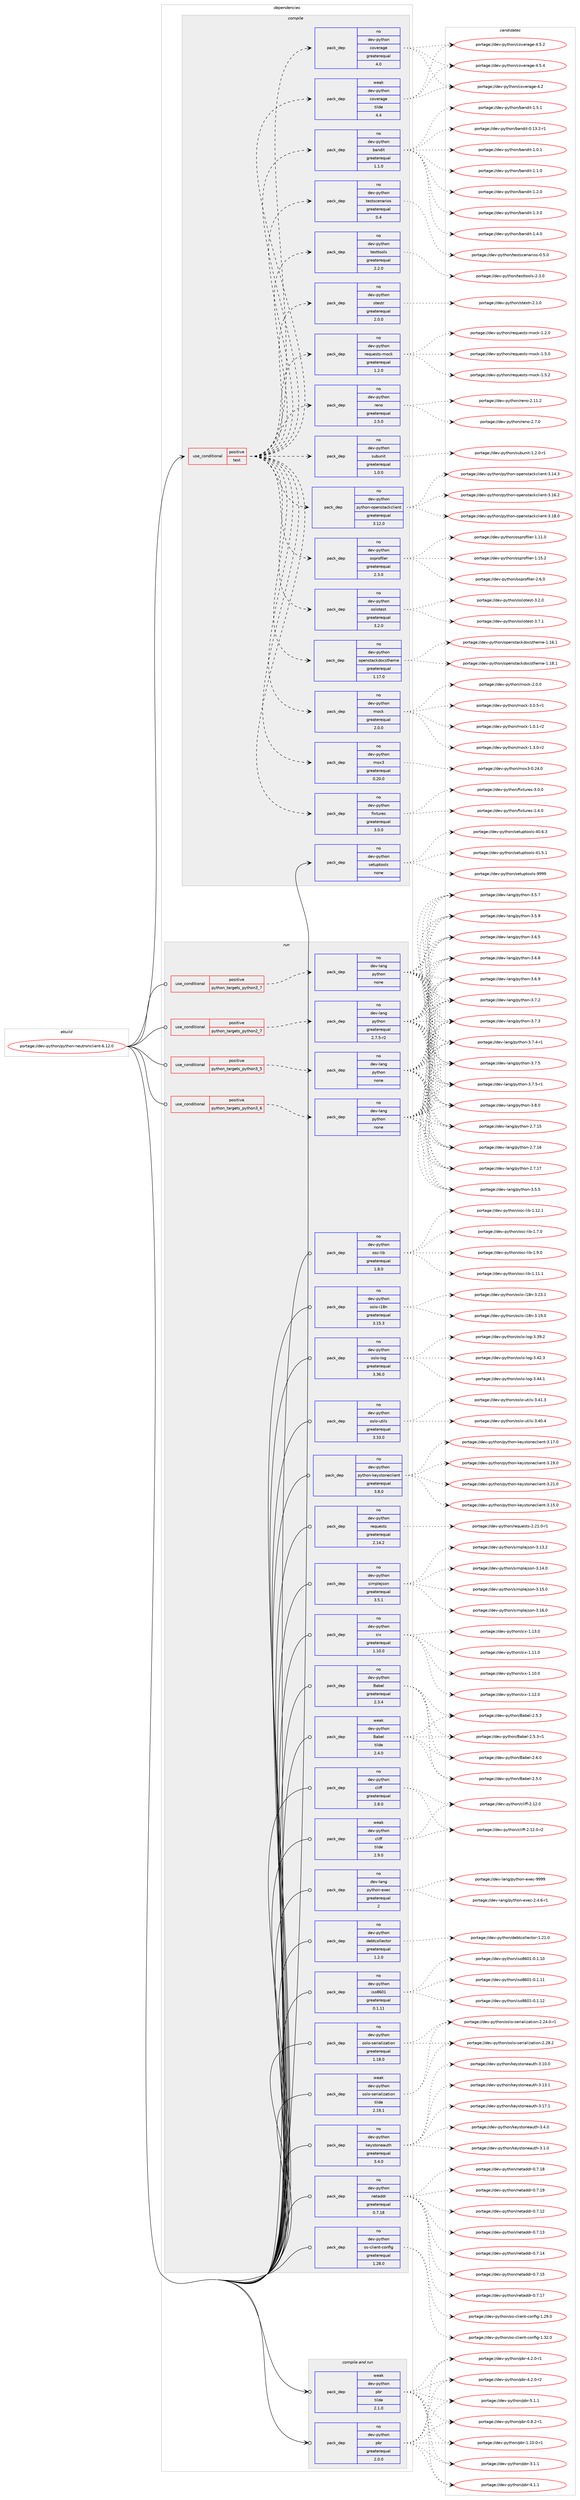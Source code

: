digraph prolog {

# *************
# Graph options
# *************

newrank=true;
concentrate=true;
compound=true;
graph [rankdir=LR,fontname=Helvetica,fontsize=10,ranksep=1.5];#, ranksep=2.5, nodesep=0.2];
edge  [arrowhead=vee];
node  [fontname=Helvetica,fontsize=10];

# **********
# The ebuild
# **********

subgraph cluster_leftcol {
color=gray;
rank=same;
label=<<i>ebuild</i>>;
id [label="portage://dev-python/python-neutronclient-6.12.0", color=red, width=4, href="../dev-python/python-neutronclient-6.12.0.svg"];
}

# ****************
# The dependencies
# ****************

subgraph cluster_midcol {
color=gray;
label=<<i>dependencies</i>>;
subgraph cluster_compile {
fillcolor="#eeeeee";
style=filled;
label=<<i>compile</i>>;
subgraph cond37107 {
dependency167329 [label=<<TABLE BORDER="0" CELLBORDER="1" CELLSPACING="0" CELLPADDING="4"><TR><TD ROWSPAN="3" CELLPADDING="10">use_conditional</TD></TR><TR><TD>positive</TD></TR><TR><TD>test</TD></TR></TABLE>>, shape=none, color=red];
subgraph pack126830 {
dependency167330 [label=<<TABLE BORDER="0" CELLBORDER="1" CELLSPACING="0" CELLPADDING="4" WIDTH="220"><TR><TD ROWSPAN="6" CELLPADDING="30">pack_dep</TD></TR><TR><TD WIDTH="110">no</TD></TR><TR><TD>dev-python</TD></TR><TR><TD>bandit</TD></TR><TR><TD>greaterequal</TD></TR><TR><TD>1.1.0</TD></TR></TABLE>>, shape=none, color=blue];
}
dependency167329:e -> dependency167330:w [weight=20,style="dashed",arrowhead="vee"];
subgraph pack126831 {
dependency167331 [label=<<TABLE BORDER="0" CELLBORDER="1" CELLSPACING="0" CELLPADDING="4" WIDTH="220"><TR><TD ROWSPAN="6" CELLPADDING="30">pack_dep</TD></TR><TR><TD WIDTH="110">no</TD></TR><TR><TD>dev-python</TD></TR><TR><TD>coverage</TD></TR><TR><TD>greaterequal</TD></TR><TR><TD>4.0</TD></TR></TABLE>>, shape=none, color=blue];
}
dependency167329:e -> dependency167331:w [weight=20,style="dashed",arrowhead="vee"];
subgraph pack126832 {
dependency167332 [label=<<TABLE BORDER="0" CELLBORDER="1" CELLSPACING="0" CELLPADDING="4" WIDTH="220"><TR><TD ROWSPAN="6" CELLPADDING="30">pack_dep</TD></TR><TR><TD WIDTH="110">weak</TD></TR><TR><TD>dev-python</TD></TR><TR><TD>coverage</TD></TR><TR><TD>tilde</TD></TR><TR><TD>4.4</TD></TR></TABLE>>, shape=none, color=blue];
}
dependency167329:e -> dependency167332:w [weight=20,style="dashed",arrowhead="vee"];
subgraph pack126833 {
dependency167333 [label=<<TABLE BORDER="0" CELLBORDER="1" CELLSPACING="0" CELLPADDING="4" WIDTH="220"><TR><TD ROWSPAN="6" CELLPADDING="30">pack_dep</TD></TR><TR><TD WIDTH="110">no</TD></TR><TR><TD>dev-python</TD></TR><TR><TD>fixtures</TD></TR><TR><TD>greaterequal</TD></TR><TR><TD>3.0.0</TD></TR></TABLE>>, shape=none, color=blue];
}
dependency167329:e -> dependency167333:w [weight=20,style="dashed",arrowhead="vee"];
subgraph pack126834 {
dependency167334 [label=<<TABLE BORDER="0" CELLBORDER="1" CELLSPACING="0" CELLPADDING="4" WIDTH="220"><TR><TD ROWSPAN="6" CELLPADDING="30">pack_dep</TD></TR><TR><TD WIDTH="110">no</TD></TR><TR><TD>dev-python</TD></TR><TR><TD>mox3</TD></TR><TR><TD>greaterequal</TD></TR><TR><TD>0.20.0</TD></TR></TABLE>>, shape=none, color=blue];
}
dependency167329:e -> dependency167334:w [weight=20,style="dashed",arrowhead="vee"];
subgraph pack126835 {
dependency167335 [label=<<TABLE BORDER="0" CELLBORDER="1" CELLSPACING="0" CELLPADDING="4" WIDTH="220"><TR><TD ROWSPAN="6" CELLPADDING="30">pack_dep</TD></TR><TR><TD WIDTH="110">no</TD></TR><TR><TD>dev-python</TD></TR><TR><TD>mock</TD></TR><TR><TD>greaterequal</TD></TR><TR><TD>2.0.0</TD></TR></TABLE>>, shape=none, color=blue];
}
dependency167329:e -> dependency167335:w [weight=20,style="dashed",arrowhead="vee"];
subgraph pack126836 {
dependency167336 [label=<<TABLE BORDER="0" CELLBORDER="1" CELLSPACING="0" CELLPADDING="4" WIDTH="220"><TR><TD ROWSPAN="6" CELLPADDING="30">pack_dep</TD></TR><TR><TD WIDTH="110">no</TD></TR><TR><TD>dev-python</TD></TR><TR><TD>openstackdocstheme</TD></TR><TR><TD>greaterequal</TD></TR><TR><TD>1.17.0</TD></TR></TABLE>>, shape=none, color=blue];
}
dependency167329:e -> dependency167336:w [weight=20,style="dashed",arrowhead="vee"];
subgraph pack126837 {
dependency167337 [label=<<TABLE BORDER="0" CELLBORDER="1" CELLSPACING="0" CELLPADDING="4" WIDTH="220"><TR><TD ROWSPAN="6" CELLPADDING="30">pack_dep</TD></TR><TR><TD WIDTH="110">no</TD></TR><TR><TD>dev-python</TD></TR><TR><TD>oslotest</TD></TR><TR><TD>greaterequal</TD></TR><TR><TD>3.2.0</TD></TR></TABLE>>, shape=none, color=blue];
}
dependency167329:e -> dependency167337:w [weight=20,style="dashed",arrowhead="vee"];
subgraph pack126838 {
dependency167338 [label=<<TABLE BORDER="0" CELLBORDER="1" CELLSPACING="0" CELLPADDING="4" WIDTH="220"><TR><TD ROWSPAN="6" CELLPADDING="30">pack_dep</TD></TR><TR><TD WIDTH="110">no</TD></TR><TR><TD>dev-python</TD></TR><TR><TD>osprofiler</TD></TR><TR><TD>greaterequal</TD></TR><TR><TD>2.3.0</TD></TR></TABLE>>, shape=none, color=blue];
}
dependency167329:e -> dependency167338:w [weight=20,style="dashed",arrowhead="vee"];
subgraph pack126839 {
dependency167339 [label=<<TABLE BORDER="0" CELLBORDER="1" CELLSPACING="0" CELLPADDING="4" WIDTH="220"><TR><TD ROWSPAN="6" CELLPADDING="30">pack_dep</TD></TR><TR><TD WIDTH="110">no</TD></TR><TR><TD>dev-python</TD></TR><TR><TD>python-openstackclient</TD></TR><TR><TD>greaterequal</TD></TR><TR><TD>3.12.0</TD></TR></TABLE>>, shape=none, color=blue];
}
dependency167329:e -> dependency167339:w [weight=20,style="dashed",arrowhead="vee"];
subgraph pack126840 {
dependency167340 [label=<<TABLE BORDER="0" CELLBORDER="1" CELLSPACING="0" CELLPADDING="4" WIDTH="220"><TR><TD ROWSPAN="6" CELLPADDING="30">pack_dep</TD></TR><TR><TD WIDTH="110">no</TD></TR><TR><TD>dev-python</TD></TR><TR><TD>subunit</TD></TR><TR><TD>greaterequal</TD></TR><TR><TD>1.0.0</TD></TR></TABLE>>, shape=none, color=blue];
}
dependency167329:e -> dependency167340:w [weight=20,style="dashed",arrowhead="vee"];
subgraph pack126841 {
dependency167341 [label=<<TABLE BORDER="0" CELLBORDER="1" CELLSPACING="0" CELLPADDING="4" WIDTH="220"><TR><TD ROWSPAN="6" CELLPADDING="30">pack_dep</TD></TR><TR><TD WIDTH="110">no</TD></TR><TR><TD>dev-python</TD></TR><TR><TD>reno</TD></TR><TR><TD>greaterequal</TD></TR><TR><TD>2.5.0</TD></TR></TABLE>>, shape=none, color=blue];
}
dependency167329:e -> dependency167341:w [weight=20,style="dashed",arrowhead="vee"];
subgraph pack126842 {
dependency167342 [label=<<TABLE BORDER="0" CELLBORDER="1" CELLSPACING="0" CELLPADDING="4" WIDTH="220"><TR><TD ROWSPAN="6" CELLPADDING="30">pack_dep</TD></TR><TR><TD WIDTH="110">no</TD></TR><TR><TD>dev-python</TD></TR><TR><TD>requests-mock</TD></TR><TR><TD>greaterequal</TD></TR><TR><TD>1.2.0</TD></TR></TABLE>>, shape=none, color=blue];
}
dependency167329:e -> dependency167342:w [weight=20,style="dashed",arrowhead="vee"];
subgraph pack126843 {
dependency167343 [label=<<TABLE BORDER="0" CELLBORDER="1" CELLSPACING="0" CELLPADDING="4" WIDTH="220"><TR><TD ROWSPAN="6" CELLPADDING="30">pack_dep</TD></TR><TR><TD WIDTH="110">no</TD></TR><TR><TD>dev-python</TD></TR><TR><TD>stestr</TD></TR><TR><TD>greaterequal</TD></TR><TR><TD>2.0.0</TD></TR></TABLE>>, shape=none, color=blue];
}
dependency167329:e -> dependency167343:w [weight=20,style="dashed",arrowhead="vee"];
subgraph pack126844 {
dependency167344 [label=<<TABLE BORDER="0" CELLBORDER="1" CELLSPACING="0" CELLPADDING="4" WIDTH="220"><TR><TD ROWSPAN="6" CELLPADDING="30">pack_dep</TD></TR><TR><TD WIDTH="110">no</TD></TR><TR><TD>dev-python</TD></TR><TR><TD>testtools</TD></TR><TR><TD>greaterequal</TD></TR><TR><TD>2.2.0</TD></TR></TABLE>>, shape=none, color=blue];
}
dependency167329:e -> dependency167344:w [weight=20,style="dashed",arrowhead="vee"];
subgraph pack126845 {
dependency167345 [label=<<TABLE BORDER="0" CELLBORDER="1" CELLSPACING="0" CELLPADDING="4" WIDTH="220"><TR><TD ROWSPAN="6" CELLPADDING="30">pack_dep</TD></TR><TR><TD WIDTH="110">no</TD></TR><TR><TD>dev-python</TD></TR><TR><TD>testscenarios</TD></TR><TR><TD>greaterequal</TD></TR><TR><TD>0.4</TD></TR></TABLE>>, shape=none, color=blue];
}
dependency167329:e -> dependency167345:w [weight=20,style="dashed",arrowhead="vee"];
}
id:e -> dependency167329:w [weight=20,style="solid",arrowhead="vee"];
subgraph pack126846 {
dependency167346 [label=<<TABLE BORDER="0" CELLBORDER="1" CELLSPACING="0" CELLPADDING="4" WIDTH="220"><TR><TD ROWSPAN="6" CELLPADDING="30">pack_dep</TD></TR><TR><TD WIDTH="110">no</TD></TR><TR><TD>dev-python</TD></TR><TR><TD>setuptools</TD></TR><TR><TD>none</TD></TR><TR><TD></TD></TR></TABLE>>, shape=none, color=blue];
}
id:e -> dependency167346:w [weight=20,style="solid",arrowhead="vee"];
}
subgraph cluster_compileandrun {
fillcolor="#eeeeee";
style=filled;
label=<<i>compile and run</i>>;
subgraph pack126847 {
dependency167347 [label=<<TABLE BORDER="0" CELLBORDER="1" CELLSPACING="0" CELLPADDING="4" WIDTH="220"><TR><TD ROWSPAN="6" CELLPADDING="30">pack_dep</TD></TR><TR><TD WIDTH="110">no</TD></TR><TR><TD>dev-python</TD></TR><TR><TD>pbr</TD></TR><TR><TD>greaterequal</TD></TR><TR><TD>2.0.0</TD></TR></TABLE>>, shape=none, color=blue];
}
id:e -> dependency167347:w [weight=20,style="solid",arrowhead="odotvee"];
subgraph pack126848 {
dependency167348 [label=<<TABLE BORDER="0" CELLBORDER="1" CELLSPACING="0" CELLPADDING="4" WIDTH="220"><TR><TD ROWSPAN="6" CELLPADDING="30">pack_dep</TD></TR><TR><TD WIDTH="110">weak</TD></TR><TR><TD>dev-python</TD></TR><TR><TD>pbr</TD></TR><TR><TD>tilde</TD></TR><TR><TD>2.1.0</TD></TR></TABLE>>, shape=none, color=blue];
}
id:e -> dependency167348:w [weight=20,style="solid",arrowhead="odotvee"];
}
subgraph cluster_run {
fillcolor="#eeeeee";
style=filled;
label=<<i>run</i>>;
subgraph cond37108 {
dependency167349 [label=<<TABLE BORDER="0" CELLBORDER="1" CELLSPACING="0" CELLPADDING="4"><TR><TD ROWSPAN="3" CELLPADDING="10">use_conditional</TD></TR><TR><TD>positive</TD></TR><TR><TD>python_targets_python2_7</TD></TR></TABLE>>, shape=none, color=red];
subgraph pack126849 {
dependency167350 [label=<<TABLE BORDER="0" CELLBORDER="1" CELLSPACING="0" CELLPADDING="4" WIDTH="220"><TR><TD ROWSPAN="6" CELLPADDING="30">pack_dep</TD></TR><TR><TD WIDTH="110">no</TD></TR><TR><TD>dev-lang</TD></TR><TR><TD>python</TD></TR><TR><TD>greaterequal</TD></TR><TR><TD>2.7.5-r2</TD></TR></TABLE>>, shape=none, color=blue];
}
dependency167349:e -> dependency167350:w [weight=20,style="dashed",arrowhead="vee"];
}
id:e -> dependency167349:w [weight=20,style="solid",arrowhead="odot"];
subgraph cond37109 {
dependency167351 [label=<<TABLE BORDER="0" CELLBORDER="1" CELLSPACING="0" CELLPADDING="4"><TR><TD ROWSPAN="3" CELLPADDING="10">use_conditional</TD></TR><TR><TD>positive</TD></TR><TR><TD>python_targets_python3_5</TD></TR></TABLE>>, shape=none, color=red];
subgraph pack126850 {
dependency167352 [label=<<TABLE BORDER="0" CELLBORDER="1" CELLSPACING="0" CELLPADDING="4" WIDTH="220"><TR><TD ROWSPAN="6" CELLPADDING="30">pack_dep</TD></TR><TR><TD WIDTH="110">no</TD></TR><TR><TD>dev-lang</TD></TR><TR><TD>python</TD></TR><TR><TD>none</TD></TR><TR><TD></TD></TR></TABLE>>, shape=none, color=blue];
}
dependency167351:e -> dependency167352:w [weight=20,style="dashed",arrowhead="vee"];
}
id:e -> dependency167351:w [weight=20,style="solid",arrowhead="odot"];
subgraph cond37110 {
dependency167353 [label=<<TABLE BORDER="0" CELLBORDER="1" CELLSPACING="0" CELLPADDING="4"><TR><TD ROWSPAN="3" CELLPADDING="10">use_conditional</TD></TR><TR><TD>positive</TD></TR><TR><TD>python_targets_python3_6</TD></TR></TABLE>>, shape=none, color=red];
subgraph pack126851 {
dependency167354 [label=<<TABLE BORDER="0" CELLBORDER="1" CELLSPACING="0" CELLPADDING="4" WIDTH="220"><TR><TD ROWSPAN="6" CELLPADDING="30">pack_dep</TD></TR><TR><TD WIDTH="110">no</TD></TR><TR><TD>dev-lang</TD></TR><TR><TD>python</TD></TR><TR><TD>none</TD></TR><TR><TD></TD></TR></TABLE>>, shape=none, color=blue];
}
dependency167353:e -> dependency167354:w [weight=20,style="dashed",arrowhead="vee"];
}
id:e -> dependency167353:w [weight=20,style="solid",arrowhead="odot"];
subgraph cond37111 {
dependency167355 [label=<<TABLE BORDER="0" CELLBORDER="1" CELLSPACING="0" CELLPADDING="4"><TR><TD ROWSPAN="3" CELLPADDING="10">use_conditional</TD></TR><TR><TD>positive</TD></TR><TR><TD>python_targets_python3_7</TD></TR></TABLE>>, shape=none, color=red];
subgraph pack126852 {
dependency167356 [label=<<TABLE BORDER="0" CELLBORDER="1" CELLSPACING="0" CELLPADDING="4" WIDTH="220"><TR><TD ROWSPAN="6" CELLPADDING="30">pack_dep</TD></TR><TR><TD WIDTH="110">no</TD></TR><TR><TD>dev-lang</TD></TR><TR><TD>python</TD></TR><TR><TD>none</TD></TR><TR><TD></TD></TR></TABLE>>, shape=none, color=blue];
}
dependency167355:e -> dependency167356:w [weight=20,style="dashed",arrowhead="vee"];
}
id:e -> dependency167355:w [weight=20,style="solid",arrowhead="odot"];
subgraph pack126853 {
dependency167357 [label=<<TABLE BORDER="0" CELLBORDER="1" CELLSPACING="0" CELLPADDING="4" WIDTH="220"><TR><TD ROWSPAN="6" CELLPADDING="30">pack_dep</TD></TR><TR><TD WIDTH="110">no</TD></TR><TR><TD>dev-lang</TD></TR><TR><TD>python-exec</TD></TR><TR><TD>greaterequal</TD></TR><TR><TD>2</TD></TR></TABLE>>, shape=none, color=blue];
}
id:e -> dependency167357:w [weight=20,style="solid",arrowhead="odot"];
subgraph pack126854 {
dependency167358 [label=<<TABLE BORDER="0" CELLBORDER="1" CELLSPACING="0" CELLPADDING="4" WIDTH="220"><TR><TD ROWSPAN="6" CELLPADDING="30">pack_dep</TD></TR><TR><TD WIDTH="110">no</TD></TR><TR><TD>dev-python</TD></TR><TR><TD>Babel</TD></TR><TR><TD>greaterequal</TD></TR><TR><TD>2.3.4</TD></TR></TABLE>>, shape=none, color=blue];
}
id:e -> dependency167358:w [weight=20,style="solid",arrowhead="odot"];
subgraph pack126855 {
dependency167359 [label=<<TABLE BORDER="0" CELLBORDER="1" CELLSPACING="0" CELLPADDING="4" WIDTH="220"><TR><TD ROWSPAN="6" CELLPADDING="30">pack_dep</TD></TR><TR><TD WIDTH="110">no</TD></TR><TR><TD>dev-python</TD></TR><TR><TD>cliff</TD></TR><TR><TD>greaterequal</TD></TR><TR><TD>2.8.0</TD></TR></TABLE>>, shape=none, color=blue];
}
id:e -> dependency167359:w [weight=20,style="solid",arrowhead="odot"];
subgraph pack126856 {
dependency167360 [label=<<TABLE BORDER="0" CELLBORDER="1" CELLSPACING="0" CELLPADDING="4" WIDTH="220"><TR><TD ROWSPAN="6" CELLPADDING="30">pack_dep</TD></TR><TR><TD WIDTH="110">no</TD></TR><TR><TD>dev-python</TD></TR><TR><TD>debtcollector</TD></TR><TR><TD>greaterequal</TD></TR><TR><TD>1.2.0</TD></TR></TABLE>>, shape=none, color=blue];
}
id:e -> dependency167360:w [weight=20,style="solid",arrowhead="odot"];
subgraph pack126857 {
dependency167361 [label=<<TABLE BORDER="0" CELLBORDER="1" CELLSPACING="0" CELLPADDING="4" WIDTH="220"><TR><TD ROWSPAN="6" CELLPADDING="30">pack_dep</TD></TR><TR><TD WIDTH="110">no</TD></TR><TR><TD>dev-python</TD></TR><TR><TD>iso8601</TD></TR><TR><TD>greaterequal</TD></TR><TR><TD>0.1.11</TD></TR></TABLE>>, shape=none, color=blue];
}
id:e -> dependency167361:w [weight=20,style="solid",arrowhead="odot"];
subgraph pack126858 {
dependency167362 [label=<<TABLE BORDER="0" CELLBORDER="1" CELLSPACING="0" CELLPADDING="4" WIDTH="220"><TR><TD ROWSPAN="6" CELLPADDING="30">pack_dep</TD></TR><TR><TD WIDTH="110">no</TD></TR><TR><TD>dev-python</TD></TR><TR><TD>keystoneauth</TD></TR><TR><TD>greaterequal</TD></TR><TR><TD>3.4.0</TD></TR></TABLE>>, shape=none, color=blue];
}
id:e -> dependency167362:w [weight=20,style="solid",arrowhead="odot"];
subgraph pack126859 {
dependency167363 [label=<<TABLE BORDER="0" CELLBORDER="1" CELLSPACING="0" CELLPADDING="4" WIDTH="220"><TR><TD ROWSPAN="6" CELLPADDING="30">pack_dep</TD></TR><TR><TD WIDTH="110">no</TD></TR><TR><TD>dev-python</TD></TR><TR><TD>netaddr</TD></TR><TR><TD>greaterequal</TD></TR><TR><TD>0.7.18</TD></TR></TABLE>>, shape=none, color=blue];
}
id:e -> dependency167363:w [weight=20,style="solid",arrowhead="odot"];
subgraph pack126860 {
dependency167364 [label=<<TABLE BORDER="0" CELLBORDER="1" CELLSPACING="0" CELLPADDING="4" WIDTH="220"><TR><TD ROWSPAN="6" CELLPADDING="30">pack_dep</TD></TR><TR><TD WIDTH="110">no</TD></TR><TR><TD>dev-python</TD></TR><TR><TD>os-client-config</TD></TR><TR><TD>greaterequal</TD></TR><TR><TD>1.28.0</TD></TR></TABLE>>, shape=none, color=blue];
}
id:e -> dependency167364:w [weight=20,style="solid",arrowhead="odot"];
subgraph pack126861 {
dependency167365 [label=<<TABLE BORDER="0" CELLBORDER="1" CELLSPACING="0" CELLPADDING="4" WIDTH="220"><TR><TD ROWSPAN="6" CELLPADDING="30">pack_dep</TD></TR><TR><TD WIDTH="110">no</TD></TR><TR><TD>dev-python</TD></TR><TR><TD>osc-lib</TD></TR><TR><TD>greaterequal</TD></TR><TR><TD>1.8.0</TD></TR></TABLE>>, shape=none, color=blue];
}
id:e -> dependency167365:w [weight=20,style="solid",arrowhead="odot"];
subgraph pack126862 {
dependency167366 [label=<<TABLE BORDER="0" CELLBORDER="1" CELLSPACING="0" CELLPADDING="4" WIDTH="220"><TR><TD ROWSPAN="6" CELLPADDING="30">pack_dep</TD></TR><TR><TD WIDTH="110">no</TD></TR><TR><TD>dev-python</TD></TR><TR><TD>oslo-i18n</TD></TR><TR><TD>greaterequal</TD></TR><TR><TD>3.15.3</TD></TR></TABLE>>, shape=none, color=blue];
}
id:e -> dependency167366:w [weight=20,style="solid",arrowhead="odot"];
subgraph pack126863 {
dependency167367 [label=<<TABLE BORDER="0" CELLBORDER="1" CELLSPACING="0" CELLPADDING="4" WIDTH="220"><TR><TD ROWSPAN="6" CELLPADDING="30">pack_dep</TD></TR><TR><TD WIDTH="110">no</TD></TR><TR><TD>dev-python</TD></TR><TR><TD>oslo-log</TD></TR><TR><TD>greaterequal</TD></TR><TR><TD>3.36.0</TD></TR></TABLE>>, shape=none, color=blue];
}
id:e -> dependency167367:w [weight=20,style="solid",arrowhead="odot"];
subgraph pack126864 {
dependency167368 [label=<<TABLE BORDER="0" CELLBORDER="1" CELLSPACING="0" CELLPADDING="4" WIDTH="220"><TR><TD ROWSPAN="6" CELLPADDING="30">pack_dep</TD></TR><TR><TD WIDTH="110">no</TD></TR><TR><TD>dev-python</TD></TR><TR><TD>oslo-serialization</TD></TR><TR><TD>greaterequal</TD></TR><TR><TD>1.18.0</TD></TR></TABLE>>, shape=none, color=blue];
}
id:e -> dependency167368:w [weight=20,style="solid",arrowhead="odot"];
subgraph pack126865 {
dependency167369 [label=<<TABLE BORDER="0" CELLBORDER="1" CELLSPACING="0" CELLPADDING="4" WIDTH="220"><TR><TD ROWSPAN="6" CELLPADDING="30">pack_dep</TD></TR><TR><TD WIDTH="110">no</TD></TR><TR><TD>dev-python</TD></TR><TR><TD>oslo-utils</TD></TR><TR><TD>greaterequal</TD></TR><TR><TD>3.33.0</TD></TR></TABLE>>, shape=none, color=blue];
}
id:e -> dependency167369:w [weight=20,style="solid",arrowhead="odot"];
subgraph pack126866 {
dependency167370 [label=<<TABLE BORDER="0" CELLBORDER="1" CELLSPACING="0" CELLPADDING="4" WIDTH="220"><TR><TD ROWSPAN="6" CELLPADDING="30">pack_dep</TD></TR><TR><TD WIDTH="110">no</TD></TR><TR><TD>dev-python</TD></TR><TR><TD>python-keystoneclient</TD></TR><TR><TD>greaterequal</TD></TR><TR><TD>3.8.0</TD></TR></TABLE>>, shape=none, color=blue];
}
id:e -> dependency167370:w [weight=20,style="solid",arrowhead="odot"];
subgraph pack126867 {
dependency167371 [label=<<TABLE BORDER="0" CELLBORDER="1" CELLSPACING="0" CELLPADDING="4" WIDTH="220"><TR><TD ROWSPAN="6" CELLPADDING="30">pack_dep</TD></TR><TR><TD WIDTH="110">no</TD></TR><TR><TD>dev-python</TD></TR><TR><TD>requests</TD></TR><TR><TD>greaterequal</TD></TR><TR><TD>2.14.2</TD></TR></TABLE>>, shape=none, color=blue];
}
id:e -> dependency167371:w [weight=20,style="solid",arrowhead="odot"];
subgraph pack126868 {
dependency167372 [label=<<TABLE BORDER="0" CELLBORDER="1" CELLSPACING="0" CELLPADDING="4" WIDTH="220"><TR><TD ROWSPAN="6" CELLPADDING="30">pack_dep</TD></TR><TR><TD WIDTH="110">no</TD></TR><TR><TD>dev-python</TD></TR><TR><TD>simplejson</TD></TR><TR><TD>greaterequal</TD></TR><TR><TD>3.5.1</TD></TR></TABLE>>, shape=none, color=blue];
}
id:e -> dependency167372:w [weight=20,style="solid",arrowhead="odot"];
subgraph pack126869 {
dependency167373 [label=<<TABLE BORDER="0" CELLBORDER="1" CELLSPACING="0" CELLPADDING="4" WIDTH="220"><TR><TD ROWSPAN="6" CELLPADDING="30">pack_dep</TD></TR><TR><TD WIDTH="110">no</TD></TR><TR><TD>dev-python</TD></TR><TR><TD>six</TD></TR><TR><TD>greaterequal</TD></TR><TR><TD>1.10.0</TD></TR></TABLE>>, shape=none, color=blue];
}
id:e -> dependency167373:w [weight=20,style="solid",arrowhead="odot"];
subgraph pack126870 {
dependency167374 [label=<<TABLE BORDER="0" CELLBORDER="1" CELLSPACING="0" CELLPADDING="4" WIDTH="220"><TR><TD ROWSPAN="6" CELLPADDING="30">pack_dep</TD></TR><TR><TD WIDTH="110">weak</TD></TR><TR><TD>dev-python</TD></TR><TR><TD>Babel</TD></TR><TR><TD>tilde</TD></TR><TR><TD>2.4.0</TD></TR></TABLE>>, shape=none, color=blue];
}
id:e -> dependency167374:w [weight=20,style="solid",arrowhead="odot"];
subgraph pack126871 {
dependency167375 [label=<<TABLE BORDER="0" CELLBORDER="1" CELLSPACING="0" CELLPADDING="4" WIDTH="220"><TR><TD ROWSPAN="6" CELLPADDING="30">pack_dep</TD></TR><TR><TD WIDTH="110">weak</TD></TR><TR><TD>dev-python</TD></TR><TR><TD>cliff</TD></TR><TR><TD>tilde</TD></TR><TR><TD>2.9.0</TD></TR></TABLE>>, shape=none, color=blue];
}
id:e -> dependency167375:w [weight=20,style="solid",arrowhead="odot"];
subgraph pack126872 {
dependency167376 [label=<<TABLE BORDER="0" CELLBORDER="1" CELLSPACING="0" CELLPADDING="4" WIDTH="220"><TR><TD ROWSPAN="6" CELLPADDING="30">pack_dep</TD></TR><TR><TD WIDTH="110">weak</TD></TR><TR><TD>dev-python</TD></TR><TR><TD>oslo-serialization</TD></TR><TR><TD>tilde</TD></TR><TR><TD>2.19.1</TD></TR></TABLE>>, shape=none, color=blue];
}
id:e -> dependency167376:w [weight=20,style="solid",arrowhead="odot"];
}
}

# **************
# The candidates
# **************

subgraph cluster_choices {
rank=same;
color=gray;
label=<<i>candidates</i>>;

subgraph choice126830 {
color=black;
nodesep=1;
choiceportage10010111845112121116104111110479897110100105116454846495146504511449 [label="portage://dev-python/bandit-0.13.2-r1", color=red, width=4,href="../dev-python/bandit-0.13.2-r1.svg"];
choiceportage10010111845112121116104111110479897110100105116454946484649 [label="portage://dev-python/bandit-1.0.1", color=red, width=4,href="../dev-python/bandit-1.0.1.svg"];
choiceportage10010111845112121116104111110479897110100105116454946494648 [label="portage://dev-python/bandit-1.1.0", color=red, width=4,href="../dev-python/bandit-1.1.0.svg"];
choiceportage10010111845112121116104111110479897110100105116454946504648 [label="portage://dev-python/bandit-1.2.0", color=red, width=4,href="../dev-python/bandit-1.2.0.svg"];
choiceportage10010111845112121116104111110479897110100105116454946514648 [label="portage://dev-python/bandit-1.3.0", color=red, width=4,href="../dev-python/bandit-1.3.0.svg"];
choiceportage10010111845112121116104111110479897110100105116454946524648 [label="portage://dev-python/bandit-1.4.0", color=red, width=4,href="../dev-python/bandit-1.4.0.svg"];
choiceportage10010111845112121116104111110479897110100105116454946534649 [label="portage://dev-python/bandit-1.5.1", color=red, width=4,href="../dev-python/bandit-1.5.1.svg"];
dependency167330:e -> choiceportage10010111845112121116104111110479897110100105116454846495146504511449:w [style=dotted,weight="100"];
dependency167330:e -> choiceportage10010111845112121116104111110479897110100105116454946484649:w [style=dotted,weight="100"];
dependency167330:e -> choiceportage10010111845112121116104111110479897110100105116454946494648:w [style=dotted,weight="100"];
dependency167330:e -> choiceportage10010111845112121116104111110479897110100105116454946504648:w [style=dotted,weight="100"];
dependency167330:e -> choiceportage10010111845112121116104111110479897110100105116454946514648:w [style=dotted,weight="100"];
dependency167330:e -> choiceportage10010111845112121116104111110479897110100105116454946524648:w [style=dotted,weight="100"];
dependency167330:e -> choiceportage10010111845112121116104111110479897110100105116454946534649:w [style=dotted,weight="100"];
}
subgraph choice126831 {
color=black;
nodesep=1;
choiceportage1001011184511212111610411111047991111181011149710310145524650 [label="portage://dev-python/coverage-4.2", color=red, width=4,href="../dev-python/coverage-4.2.svg"];
choiceportage10010111845112121116104111110479911111810111497103101455246534650 [label="portage://dev-python/coverage-4.5.2", color=red, width=4,href="../dev-python/coverage-4.5.2.svg"];
choiceportage10010111845112121116104111110479911111810111497103101455246534652 [label="portage://dev-python/coverage-4.5.4", color=red, width=4,href="../dev-python/coverage-4.5.4.svg"];
dependency167331:e -> choiceportage1001011184511212111610411111047991111181011149710310145524650:w [style=dotted,weight="100"];
dependency167331:e -> choiceportage10010111845112121116104111110479911111810111497103101455246534650:w [style=dotted,weight="100"];
dependency167331:e -> choiceportage10010111845112121116104111110479911111810111497103101455246534652:w [style=dotted,weight="100"];
}
subgraph choice126832 {
color=black;
nodesep=1;
choiceportage1001011184511212111610411111047991111181011149710310145524650 [label="portage://dev-python/coverage-4.2", color=red, width=4,href="../dev-python/coverage-4.2.svg"];
choiceportage10010111845112121116104111110479911111810111497103101455246534650 [label="portage://dev-python/coverage-4.5.2", color=red, width=4,href="../dev-python/coverage-4.5.2.svg"];
choiceportage10010111845112121116104111110479911111810111497103101455246534652 [label="portage://dev-python/coverage-4.5.4", color=red, width=4,href="../dev-python/coverage-4.5.4.svg"];
dependency167332:e -> choiceportage1001011184511212111610411111047991111181011149710310145524650:w [style=dotted,weight="100"];
dependency167332:e -> choiceportage10010111845112121116104111110479911111810111497103101455246534650:w [style=dotted,weight="100"];
dependency167332:e -> choiceportage10010111845112121116104111110479911111810111497103101455246534652:w [style=dotted,weight="100"];
}
subgraph choice126833 {
color=black;
nodesep=1;
choiceportage1001011184511212111610411111047102105120116117114101115454946524648 [label="portage://dev-python/fixtures-1.4.0", color=red, width=4,href="../dev-python/fixtures-1.4.0.svg"];
choiceportage1001011184511212111610411111047102105120116117114101115455146484648 [label="portage://dev-python/fixtures-3.0.0", color=red, width=4,href="../dev-python/fixtures-3.0.0.svg"];
dependency167333:e -> choiceportage1001011184511212111610411111047102105120116117114101115454946524648:w [style=dotted,weight="100"];
dependency167333:e -> choiceportage1001011184511212111610411111047102105120116117114101115455146484648:w [style=dotted,weight="100"];
}
subgraph choice126834 {
color=black;
nodesep=1;
choiceportage10010111845112121116104111110471091111205145484650524648 [label="portage://dev-python/mox3-0.24.0", color=red, width=4,href="../dev-python/mox3-0.24.0.svg"];
dependency167334:e -> choiceportage10010111845112121116104111110471091111205145484650524648:w [style=dotted,weight="100"];
}
subgraph choice126835 {
color=black;
nodesep=1;
choiceportage1001011184511212111610411111047109111991074549464846494511450 [label="portage://dev-python/mock-1.0.1-r2", color=red, width=4,href="../dev-python/mock-1.0.1-r2.svg"];
choiceportage1001011184511212111610411111047109111991074549465146484511450 [label="portage://dev-python/mock-1.3.0-r2", color=red, width=4,href="../dev-python/mock-1.3.0-r2.svg"];
choiceportage100101118451121211161041111104710911199107455046484648 [label="portage://dev-python/mock-2.0.0", color=red, width=4,href="../dev-python/mock-2.0.0.svg"];
choiceportage1001011184511212111610411111047109111991074551464846534511449 [label="portage://dev-python/mock-3.0.5-r1", color=red, width=4,href="../dev-python/mock-3.0.5-r1.svg"];
dependency167335:e -> choiceportage1001011184511212111610411111047109111991074549464846494511450:w [style=dotted,weight="100"];
dependency167335:e -> choiceportage1001011184511212111610411111047109111991074549465146484511450:w [style=dotted,weight="100"];
dependency167335:e -> choiceportage100101118451121211161041111104710911199107455046484648:w [style=dotted,weight="100"];
dependency167335:e -> choiceportage1001011184511212111610411111047109111991074551464846534511449:w [style=dotted,weight="100"];
}
subgraph choice126836 {
color=black;
nodesep=1;
choiceportage100101118451121211161041111104711111210111011511697991071001119911511610410110910145494649544649 [label="portage://dev-python/openstackdocstheme-1.16.1", color=red, width=4,href="../dev-python/openstackdocstheme-1.16.1.svg"];
choiceportage100101118451121211161041111104711111210111011511697991071001119911511610410110910145494649564649 [label="portage://dev-python/openstackdocstheme-1.18.1", color=red, width=4,href="../dev-python/openstackdocstheme-1.18.1.svg"];
dependency167336:e -> choiceportage100101118451121211161041111104711111210111011511697991071001119911511610410110910145494649544649:w [style=dotted,weight="100"];
dependency167336:e -> choiceportage100101118451121211161041111104711111210111011511697991071001119911511610410110910145494649564649:w [style=dotted,weight="100"];
}
subgraph choice126837 {
color=black;
nodesep=1;
choiceportage1001011184511212111610411111047111115108111116101115116455146504648 [label="portage://dev-python/oslotest-3.2.0", color=red, width=4,href="../dev-python/oslotest-3.2.0.svg"];
choiceportage1001011184511212111610411111047111115108111116101115116455146554649 [label="portage://dev-python/oslotest-3.7.1", color=red, width=4,href="../dev-python/oslotest-3.7.1.svg"];
dependency167337:e -> choiceportage1001011184511212111610411111047111115108111116101115116455146504648:w [style=dotted,weight="100"];
dependency167337:e -> choiceportage1001011184511212111610411111047111115108111116101115116455146554649:w [style=dotted,weight="100"];
}
subgraph choice126838 {
color=black;
nodesep=1;
choiceportage100101118451121211161041111104711111511211411110210510810111445494649494648 [label="portage://dev-python/osprofiler-1.11.0", color=red, width=4,href="../dev-python/osprofiler-1.11.0.svg"];
choiceportage100101118451121211161041111104711111511211411110210510810111445494649534650 [label="portage://dev-python/osprofiler-1.15.2", color=red, width=4,href="../dev-python/osprofiler-1.15.2.svg"];
choiceportage1001011184511212111610411111047111115112114111102105108101114455046544648 [label="portage://dev-python/osprofiler-2.6.0", color=red, width=4,href="../dev-python/osprofiler-2.6.0.svg"];
dependency167338:e -> choiceportage100101118451121211161041111104711111511211411110210510810111445494649494648:w [style=dotted,weight="100"];
dependency167338:e -> choiceportage100101118451121211161041111104711111511211411110210510810111445494649534650:w [style=dotted,weight="100"];
dependency167338:e -> choiceportage1001011184511212111610411111047111115112114111102105108101114455046544648:w [style=dotted,weight="100"];
}
subgraph choice126839 {
color=black;
nodesep=1;
choiceportage10010111845112121116104111110471121211161041111104511111210111011511697991079910810510111011645514649524651 [label="portage://dev-python/python-openstackclient-3.14.3", color=red, width=4,href="../dev-python/python-openstackclient-3.14.3.svg"];
choiceportage10010111845112121116104111110471121211161041111104511111210111011511697991079910810510111011645514649544650 [label="portage://dev-python/python-openstackclient-3.16.2", color=red, width=4,href="../dev-python/python-openstackclient-3.16.2.svg"];
choiceportage10010111845112121116104111110471121211161041111104511111210111011511697991079910810510111011645514649564648 [label="portage://dev-python/python-openstackclient-3.18.0", color=red, width=4,href="../dev-python/python-openstackclient-3.18.0.svg"];
dependency167339:e -> choiceportage10010111845112121116104111110471121211161041111104511111210111011511697991079910810510111011645514649524651:w [style=dotted,weight="100"];
dependency167339:e -> choiceportage10010111845112121116104111110471121211161041111104511111210111011511697991079910810510111011645514649544650:w [style=dotted,weight="100"];
dependency167339:e -> choiceportage10010111845112121116104111110471121211161041111104511111210111011511697991079910810510111011645514649564648:w [style=dotted,weight="100"];
}
subgraph choice126840 {
color=black;
nodesep=1;
choiceportage1001011184511212111610411111047115117981171101051164549465046484511449 [label="portage://dev-python/subunit-1.2.0-r1", color=red, width=4,href="../dev-python/subunit-1.2.0-r1.svg"];
dependency167340:e -> choiceportage1001011184511212111610411111047115117981171101051164549465046484511449:w [style=dotted,weight="100"];
}
subgraph choice126841 {
color=black;
nodesep=1;
choiceportage100101118451121211161041111104711410111011145504649494650 [label="portage://dev-python/reno-2.11.2", color=red, width=4,href="../dev-python/reno-2.11.2.svg"];
choiceportage1001011184511212111610411111047114101110111455046554648 [label="portage://dev-python/reno-2.7.0", color=red, width=4,href="../dev-python/reno-2.7.0.svg"];
dependency167341:e -> choiceportage100101118451121211161041111104711410111011145504649494650:w [style=dotted,weight="100"];
dependency167341:e -> choiceportage1001011184511212111610411111047114101110111455046554648:w [style=dotted,weight="100"];
}
subgraph choice126842 {
color=black;
nodesep=1;
choiceportage10010111845112121116104111110471141011131171011151161154510911199107454946504648 [label="portage://dev-python/requests-mock-1.2.0", color=red, width=4,href="../dev-python/requests-mock-1.2.0.svg"];
choiceportage10010111845112121116104111110471141011131171011151161154510911199107454946534648 [label="portage://dev-python/requests-mock-1.5.0", color=red, width=4,href="../dev-python/requests-mock-1.5.0.svg"];
choiceportage10010111845112121116104111110471141011131171011151161154510911199107454946534650 [label="portage://dev-python/requests-mock-1.5.2", color=red, width=4,href="../dev-python/requests-mock-1.5.2.svg"];
dependency167342:e -> choiceportage10010111845112121116104111110471141011131171011151161154510911199107454946504648:w [style=dotted,weight="100"];
dependency167342:e -> choiceportage10010111845112121116104111110471141011131171011151161154510911199107454946534648:w [style=dotted,weight="100"];
dependency167342:e -> choiceportage10010111845112121116104111110471141011131171011151161154510911199107454946534650:w [style=dotted,weight="100"];
}
subgraph choice126843 {
color=black;
nodesep=1;
choiceportage1001011184511212111610411111047115116101115116114455046494648 [label="portage://dev-python/stestr-2.1.0", color=red, width=4,href="../dev-python/stestr-2.1.0.svg"];
dependency167343:e -> choiceportage1001011184511212111610411111047115116101115116114455046494648:w [style=dotted,weight="100"];
}
subgraph choice126844 {
color=black;
nodesep=1;
choiceportage1001011184511212111610411111047116101115116116111111108115455046514648 [label="portage://dev-python/testtools-2.3.0", color=red, width=4,href="../dev-python/testtools-2.3.0.svg"];
dependency167344:e -> choiceportage1001011184511212111610411111047116101115116116111111108115455046514648:w [style=dotted,weight="100"];
}
subgraph choice126845 {
color=black;
nodesep=1;
choiceportage10010111845112121116104111110471161011151161159910111097114105111115454846534648 [label="portage://dev-python/testscenarios-0.5.0", color=red, width=4,href="../dev-python/testscenarios-0.5.0.svg"];
dependency167345:e -> choiceportage10010111845112121116104111110471161011151161159910111097114105111115454846534648:w [style=dotted,weight="100"];
}
subgraph choice126846 {
color=black;
nodesep=1;
choiceportage100101118451121211161041111104711510111611711211611111110811545524846544651 [label="portage://dev-python/setuptools-40.6.3", color=red, width=4,href="../dev-python/setuptools-40.6.3.svg"];
choiceportage100101118451121211161041111104711510111611711211611111110811545524946534649 [label="portage://dev-python/setuptools-41.5.1", color=red, width=4,href="../dev-python/setuptools-41.5.1.svg"];
choiceportage10010111845112121116104111110471151011161171121161111111081154557575757 [label="portage://dev-python/setuptools-9999", color=red, width=4,href="../dev-python/setuptools-9999.svg"];
dependency167346:e -> choiceportage100101118451121211161041111104711510111611711211611111110811545524846544651:w [style=dotted,weight="100"];
dependency167346:e -> choiceportage100101118451121211161041111104711510111611711211611111110811545524946534649:w [style=dotted,weight="100"];
dependency167346:e -> choiceportage10010111845112121116104111110471151011161171121161111111081154557575757:w [style=dotted,weight="100"];
}
subgraph choice126847 {
color=black;
nodesep=1;
choiceportage1001011184511212111610411111047112981144548465646504511449 [label="portage://dev-python/pbr-0.8.2-r1", color=red, width=4,href="../dev-python/pbr-0.8.2-r1.svg"];
choiceportage100101118451121211161041111104711298114454946494846484511449 [label="portage://dev-python/pbr-1.10.0-r1", color=red, width=4,href="../dev-python/pbr-1.10.0-r1.svg"];
choiceportage100101118451121211161041111104711298114455146494649 [label="portage://dev-python/pbr-3.1.1", color=red, width=4,href="../dev-python/pbr-3.1.1.svg"];
choiceportage100101118451121211161041111104711298114455246494649 [label="portage://dev-python/pbr-4.1.1", color=red, width=4,href="../dev-python/pbr-4.1.1.svg"];
choiceportage1001011184511212111610411111047112981144552465046484511449 [label="portage://dev-python/pbr-4.2.0-r1", color=red, width=4,href="../dev-python/pbr-4.2.0-r1.svg"];
choiceportage1001011184511212111610411111047112981144552465046484511450 [label="portage://dev-python/pbr-4.2.0-r2", color=red, width=4,href="../dev-python/pbr-4.2.0-r2.svg"];
choiceportage100101118451121211161041111104711298114455346494649 [label="portage://dev-python/pbr-5.1.1", color=red, width=4,href="../dev-python/pbr-5.1.1.svg"];
dependency167347:e -> choiceportage1001011184511212111610411111047112981144548465646504511449:w [style=dotted,weight="100"];
dependency167347:e -> choiceportage100101118451121211161041111104711298114454946494846484511449:w [style=dotted,weight="100"];
dependency167347:e -> choiceportage100101118451121211161041111104711298114455146494649:w [style=dotted,weight="100"];
dependency167347:e -> choiceportage100101118451121211161041111104711298114455246494649:w [style=dotted,weight="100"];
dependency167347:e -> choiceportage1001011184511212111610411111047112981144552465046484511449:w [style=dotted,weight="100"];
dependency167347:e -> choiceportage1001011184511212111610411111047112981144552465046484511450:w [style=dotted,weight="100"];
dependency167347:e -> choiceportage100101118451121211161041111104711298114455346494649:w [style=dotted,weight="100"];
}
subgraph choice126848 {
color=black;
nodesep=1;
choiceportage1001011184511212111610411111047112981144548465646504511449 [label="portage://dev-python/pbr-0.8.2-r1", color=red, width=4,href="../dev-python/pbr-0.8.2-r1.svg"];
choiceportage100101118451121211161041111104711298114454946494846484511449 [label="portage://dev-python/pbr-1.10.0-r1", color=red, width=4,href="../dev-python/pbr-1.10.0-r1.svg"];
choiceportage100101118451121211161041111104711298114455146494649 [label="portage://dev-python/pbr-3.1.1", color=red, width=4,href="../dev-python/pbr-3.1.1.svg"];
choiceportage100101118451121211161041111104711298114455246494649 [label="portage://dev-python/pbr-4.1.1", color=red, width=4,href="../dev-python/pbr-4.1.1.svg"];
choiceportage1001011184511212111610411111047112981144552465046484511449 [label="portage://dev-python/pbr-4.2.0-r1", color=red, width=4,href="../dev-python/pbr-4.2.0-r1.svg"];
choiceportage1001011184511212111610411111047112981144552465046484511450 [label="portage://dev-python/pbr-4.2.0-r2", color=red, width=4,href="../dev-python/pbr-4.2.0-r2.svg"];
choiceportage100101118451121211161041111104711298114455346494649 [label="portage://dev-python/pbr-5.1.1", color=red, width=4,href="../dev-python/pbr-5.1.1.svg"];
dependency167348:e -> choiceportage1001011184511212111610411111047112981144548465646504511449:w [style=dotted,weight="100"];
dependency167348:e -> choiceportage100101118451121211161041111104711298114454946494846484511449:w [style=dotted,weight="100"];
dependency167348:e -> choiceportage100101118451121211161041111104711298114455146494649:w [style=dotted,weight="100"];
dependency167348:e -> choiceportage100101118451121211161041111104711298114455246494649:w [style=dotted,weight="100"];
dependency167348:e -> choiceportage1001011184511212111610411111047112981144552465046484511449:w [style=dotted,weight="100"];
dependency167348:e -> choiceportage1001011184511212111610411111047112981144552465046484511450:w [style=dotted,weight="100"];
dependency167348:e -> choiceportage100101118451121211161041111104711298114455346494649:w [style=dotted,weight="100"];
}
subgraph choice126849 {
color=black;
nodesep=1;
choiceportage10010111845108971101034711212111610411111045504655464953 [label="portage://dev-lang/python-2.7.15", color=red, width=4,href="../dev-lang/python-2.7.15.svg"];
choiceportage10010111845108971101034711212111610411111045504655464954 [label="portage://dev-lang/python-2.7.16", color=red, width=4,href="../dev-lang/python-2.7.16.svg"];
choiceportage10010111845108971101034711212111610411111045504655464955 [label="portage://dev-lang/python-2.7.17", color=red, width=4,href="../dev-lang/python-2.7.17.svg"];
choiceportage100101118451089711010347112121116104111110455146534653 [label="portage://dev-lang/python-3.5.5", color=red, width=4,href="../dev-lang/python-3.5.5.svg"];
choiceportage100101118451089711010347112121116104111110455146534655 [label="portage://dev-lang/python-3.5.7", color=red, width=4,href="../dev-lang/python-3.5.7.svg"];
choiceportage100101118451089711010347112121116104111110455146534657 [label="portage://dev-lang/python-3.5.9", color=red, width=4,href="../dev-lang/python-3.5.9.svg"];
choiceportage100101118451089711010347112121116104111110455146544653 [label="portage://dev-lang/python-3.6.5", color=red, width=4,href="../dev-lang/python-3.6.5.svg"];
choiceportage100101118451089711010347112121116104111110455146544656 [label="portage://dev-lang/python-3.6.8", color=red, width=4,href="../dev-lang/python-3.6.8.svg"];
choiceportage100101118451089711010347112121116104111110455146544657 [label="portage://dev-lang/python-3.6.9", color=red, width=4,href="../dev-lang/python-3.6.9.svg"];
choiceportage100101118451089711010347112121116104111110455146554650 [label="portage://dev-lang/python-3.7.2", color=red, width=4,href="../dev-lang/python-3.7.2.svg"];
choiceportage100101118451089711010347112121116104111110455146554651 [label="portage://dev-lang/python-3.7.3", color=red, width=4,href="../dev-lang/python-3.7.3.svg"];
choiceportage1001011184510897110103471121211161041111104551465546524511449 [label="portage://dev-lang/python-3.7.4-r1", color=red, width=4,href="../dev-lang/python-3.7.4-r1.svg"];
choiceportage100101118451089711010347112121116104111110455146554653 [label="portage://dev-lang/python-3.7.5", color=red, width=4,href="../dev-lang/python-3.7.5.svg"];
choiceportage1001011184510897110103471121211161041111104551465546534511449 [label="portage://dev-lang/python-3.7.5-r1", color=red, width=4,href="../dev-lang/python-3.7.5-r1.svg"];
choiceportage100101118451089711010347112121116104111110455146564648 [label="portage://dev-lang/python-3.8.0", color=red, width=4,href="../dev-lang/python-3.8.0.svg"];
dependency167350:e -> choiceportage10010111845108971101034711212111610411111045504655464953:w [style=dotted,weight="100"];
dependency167350:e -> choiceportage10010111845108971101034711212111610411111045504655464954:w [style=dotted,weight="100"];
dependency167350:e -> choiceportage10010111845108971101034711212111610411111045504655464955:w [style=dotted,weight="100"];
dependency167350:e -> choiceportage100101118451089711010347112121116104111110455146534653:w [style=dotted,weight="100"];
dependency167350:e -> choiceportage100101118451089711010347112121116104111110455146534655:w [style=dotted,weight="100"];
dependency167350:e -> choiceportage100101118451089711010347112121116104111110455146534657:w [style=dotted,weight="100"];
dependency167350:e -> choiceportage100101118451089711010347112121116104111110455146544653:w [style=dotted,weight="100"];
dependency167350:e -> choiceportage100101118451089711010347112121116104111110455146544656:w [style=dotted,weight="100"];
dependency167350:e -> choiceportage100101118451089711010347112121116104111110455146544657:w [style=dotted,weight="100"];
dependency167350:e -> choiceportage100101118451089711010347112121116104111110455146554650:w [style=dotted,weight="100"];
dependency167350:e -> choiceportage100101118451089711010347112121116104111110455146554651:w [style=dotted,weight="100"];
dependency167350:e -> choiceportage1001011184510897110103471121211161041111104551465546524511449:w [style=dotted,weight="100"];
dependency167350:e -> choiceportage100101118451089711010347112121116104111110455146554653:w [style=dotted,weight="100"];
dependency167350:e -> choiceportage1001011184510897110103471121211161041111104551465546534511449:w [style=dotted,weight="100"];
dependency167350:e -> choiceportage100101118451089711010347112121116104111110455146564648:w [style=dotted,weight="100"];
}
subgraph choice126850 {
color=black;
nodesep=1;
choiceportage10010111845108971101034711212111610411111045504655464953 [label="portage://dev-lang/python-2.7.15", color=red, width=4,href="../dev-lang/python-2.7.15.svg"];
choiceportage10010111845108971101034711212111610411111045504655464954 [label="portage://dev-lang/python-2.7.16", color=red, width=4,href="../dev-lang/python-2.7.16.svg"];
choiceportage10010111845108971101034711212111610411111045504655464955 [label="portage://dev-lang/python-2.7.17", color=red, width=4,href="../dev-lang/python-2.7.17.svg"];
choiceportage100101118451089711010347112121116104111110455146534653 [label="portage://dev-lang/python-3.5.5", color=red, width=4,href="../dev-lang/python-3.5.5.svg"];
choiceportage100101118451089711010347112121116104111110455146534655 [label="portage://dev-lang/python-3.5.7", color=red, width=4,href="../dev-lang/python-3.5.7.svg"];
choiceportage100101118451089711010347112121116104111110455146534657 [label="portage://dev-lang/python-3.5.9", color=red, width=4,href="../dev-lang/python-3.5.9.svg"];
choiceportage100101118451089711010347112121116104111110455146544653 [label="portage://dev-lang/python-3.6.5", color=red, width=4,href="../dev-lang/python-3.6.5.svg"];
choiceportage100101118451089711010347112121116104111110455146544656 [label="portage://dev-lang/python-3.6.8", color=red, width=4,href="../dev-lang/python-3.6.8.svg"];
choiceportage100101118451089711010347112121116104111110455146544657 [label="portage://dev-lang/python-3.6.9", color=red, width=4,href="../dev-lang/python-3.6.9.svg"];
choiceportage100101118451089711010347112121116104111110455146554650 [label="portage://dev-lang/python-3.7.2", color=red, width=4,href="../dev-lang/python-3.7.2.svg"];
choiceportage100101118451089711010347112121116104111110455146554651 [label="portage://dev-lang/python-3.7.3", color=red, width=4,href="../dev-lang/python-3.7.3.svg"];
choiceportage1001011184510897110103471121211161041111104551465546524511449 [label="portage://dev-lang/python-3.7.4-r1", color=red, width=4,href="../dev-lang/python-3.7.4-r1.svg"];
choiceportage100101118451089711010347112121116104111110455146554653 [label="portage://dev-lang/python-3.7.5", color=red, width=4,href="../dev-lang/python-3.7.5.svg"];
choiceportage1001011184510897110103471121211161041111104551465546534511449 [label="portage://dev-lang/python-3.7.5-r1", color=red, width=4,href="../dev-lang/python-3.7.5-r1.svg"];
choiceportage100101118451089711010347112121116104111110455146564648 [label="portage://dev-lang/python-3.8.0", color=red, width=4,href="../dev-lang/python-3.8.0.svg"];
dependency167352:e -> choiceportage10010111845108971101034711212111610411111045504655464953:w [style=dotted,weight="100"];
dependency167352:e -> choiceportage10010111845108971101034711212111610411111045504655464954:w [style=dotted,weight="100"];
dependency167352:e -> choiceportage10010111845108971101034711212111610411111045504655464955:w [style=dotted,weight="100"];
dependency167352:e -> choiceportage100101118451089711010347112121116104111110455146534653:w [style=dotted,weight="100"];
dependency167352:e -> choiceportage100101118451089711010347112121116104111110455146534655:w [style=dotted,weight="100"];
dependency167352:e -> choiceportage100101118451089711010347112121116104111110455146534657:w [style=dotted,weight="100"];
dependency167352:e -> choiceportage100101118451089711010347112121116104111110455146544653:w [style=dotted,weight="100"];
dependency167352:e -> choiceportage100101118451089711010347112121116104111110455146544656:w [style=dotted,weight="100"];
dependency167352:e -> choiceportage100101118451089711010347112121116104111110455146544657:w [style=dotted,weight="100"];
dependency167352:e -> choiceportage100101118451089711010347112121116104111110455146554650:w [style=dotted,weight="100"];
dependency167352:e -> choiceportage100101118451089711010347112121116104111110455146554651:w [style=dotted,weight="100"];
dependency167352:e -> choiceportage1001011184510897110103471121211161041111104551465546524511449:w [style=dotted,weight="100"];
dependency167352:e -> choiceportage100101118451089711010347112121116104111110455146554653:w [style=dotted,weight="100"];
dependency167352:e -> choiceportage1001011184510897110103471121211161041111104551465546534511449:w [style=dotted,weight="100"];
dependency167352:e -> choiceportage100101118451089711010347112121116104111110455146564648:w [style=dotted,weight="100"];
}
subgraph choice126851 {
color=black;
nodesep=1;
choiceportage10010111845108971101034711212111610411111045504655464953 [label="portage://dev-lang/python-2.7.15", color=red, width=4,href="../dev-lang/python-2.7.15.svg"];
choiceportage10010111845108971101034711212111610411111045504655464954 [label="portage://dev-lang/python-2.7.16", color=red, width=4,href="../dev-lang/python-2.7.16.svg"];
choiceportage10010111845108971101034711212111610411111045504655464955 [label="portage://dev-lang/python-2.7.17", color=red, width=4,href="../dev-lang/python-2.7.17.svg"];
choiceportage100101118451089711010347112121116104111110455146534653 [label="portage://dev-lang/python-3.5.5", color=red, width=4,href="../dev-lang/python-3.5.5.svg"];
choiceportage100101118451089711010347112121116104111110455146534655 [label="portage://dev-lang/python-3.5.7", color=red, width=4,href="../dev-lang/python-3.5.7.svg"];
choiceportage100101118451089711010347112121116104111110455146534657 [label="portage://dev-lang/python-3.5.9", color=red, width=4,href="../dev-lang/python-3.5.9.svg"];
choiceportage100101118451089711010347112121116104111110455146544653 [label="portage://dev-lang/python-3.6.5", color=red, width=4,href="../dev-lang/python-3.6.5.svg"];
choiceportage100101118451089711010347112121116104111110455146544656 [label="portage://dev-lang/python-3.6.8", color=red, width=4,href="../dev-lang/python-3.6.8.svg"];
choiceportage100101118451089711010347112121116104111110455146544657 [label="portage://dev-lang/python-3.6.9", color=red, width=4,href="../dev-lang/python-3.6.9.svg"];
choiceportage100101118451089711010347112121116104111110455146554650 [label="portage://dev-lang/python-3.7.2", color=red, width=4,href="../dev-lang/python-3.7.2.svg"];
choiceportage100101118451089711010347112121116104111110455146554651 [label="portage://dev-lang/python-3.7.3", color=red, width=4,href="../dev-lang/python-3.7.3.svg"];
choiceportage1001011184510897110103471121211161041111104551465546524511449 [label="portage://dev-lang/python-3.7.4-r1", color=red, width=4,href="../dev-lang/python-3.7.4-r1.svg"];
choiceportage100101118451089711010347112121116104111110455146554653 [label="portage://dev-lang/python-3.7.5", color=red, width=4,href="../dev-lang/python-3.7.5.svg"];
choiceportage1001011184510897110103471121211161041111104551465546534511449 [label="portage://dev-lang/python-3.7.5-r1", color=red, width=4,href="../dev-lang/python-3.7.5-r1.svg"];
choiceportage100101118451089711010347112121116104111110455146564648 [label="portage://dev-lang/python-3.8.0", color=red, width=4,href="../dev-lang/python-3.8.0.svg"];
dependency167354:e -> choiceportage10010111845108971101034711212111610411111045504655464953:w [style=dotted,weight="100"];
dependency167354:e -> choiceportage10010111845108971101034711212111610411111045504655464954:w [style=dotted,weight="100"];
dependency167354:e -> choiceportage10010111845108971101034711212111610411111045504655464955:w [style=dotted,weight="100"];
dependency167354:e -> choiceportage100101118451089711010347112121116104111110455146534653:w [style=dotted,weight="100"];
dependency167354:e -> choiceportage100101118451089711010347112121116104111110455146534655:w [style=dotted,weight="100"];
dependency167354:e -> choiceportage100101118451089711010347112121116104111110455146534657:w [style=dotted,weight="100"];
dependency167354:e -> choiceportage100101118451089711010347112121116104111110455146544653:w [style=dotted,weight="100"];
dependency167354:e -> choiceportage100101118451089711010347112121116104111110455146544656:w [style=dotted,weight="100"];
dependency167354:e -> choiceportage100101118451089711010347112121116104111110455146544657:w [style=dotted,weight="100"];
dependency167354:e -> choiceportage100101118451089711010347112121116104111110455146554650:w [style=dotted,weight="100"];
dependency167354:e -> choiceportage100101118451089711010347112121116104111110455146554651:w [style=dotted,weight="100"];
dependency167354:e -> choiceportage1001011184510897110103471121211161041111104551465546524511449:w [style=dotted,weight="100"];
dependency167354:e -> choiceportage100101118451089711010347112121116104111110455146554653:w [style=dotted,weight="100"];
dependency167354:e -> choiceportage1001011184510897110103471121211161041111104551465546534511449:w [style=dotted,weight="100"];
dependency167354:e -> choiceportage100101118451089711010347112121116104111110455146564648:w [style=dotted,weight="100"];
}
subgraph choice126852 {
color=black;
nodesep=1;
choiceportage10010111845108971101034711212111610411111045504655464953 [label="portage://dev-lang/python-2.7.15", color=red, width=4,href="../dev-lang/python-2.7.15.svg"];
choiceportage10010111845108971101034711212111610411111045504655464954 [label="portage://dev-lang/python-2.7.16", color=red, width=4,href="../dev-lang/python-2.7.16.svg"];
choiceportage10010111845108971101034711212111610411111045504655464955 [label="portage://dev-lang/python-2.7.17", color=red, width=4,href="../dev-lang/python-2.7.17.svg"];
choiceportage100101118451089711010347112121116104111110455146534653 [label="portage://dev-lang/python-3.5.5", color=red, width=4,href="../dev-lang/python-3.5.5.svg"];
choiceportage100101118451089711010347112121116104111110455146534655 [label="portage://dev-lang/python-3.5.7", color=red, width=4,href="../dev-lang/python-3.5.7.svg"];
choiceportage100101118451089711010347112121116104111110455146534657 [label="portage://dev-lang/python-3.5.9", color=red, width=4,href="../dev-lang/python-3.5.9.svg"];
choiceportage100101118451089711010347112121116104111110455146544653 [label="portage://dev-lang/python-3.6.5", color=red, width=4,href="../dev-lang/python-3.6.5.svg"];
choiceportage100101118451089711010347112121116104111110455146544656 [label="portage://dev-lang/python-3.6.8", color=red, width=4,href="../dev-lang/python-3.6.8.svg"];
choiceportage100101118451089711010347112121116104111110455146544657 [label="portage://dev-lang/python-3.6.9", color=red, width=4,href="../dev-lang/python-3.6.9.svg"];
choiceportage100101118451089711010347112121116104111110455146554650 [label="portage://dev-lang/python-3.7.2", color=red, width=4,href="../dev-lang/python-3.7.2.svg"];
choiceportage100101118451089711010347112121116104111110455146554651 [label="portage://dev-lang/python-3.7.3", color=red, width=4,href="../dev-lang/python-3.7.3.svg"];
choiceportage1001011184510897110103471121211161041111104551465546524511449 [label="portage://dev-lang/python-3.7.4-r1", color=red, width=4,href="../dev-lang/python-3.7.4-r1.svg"];
choiceportage100101118451089711010347112121116104111110455146554653 [label="portage://dev-lang/python-3.7.5", color=red, width=4,href="../dev-lang/python-3.7.5.svg"];
choiceportage1001011184510897110103471121211161041111104551465546534511449 [label="portage://dev-lang/python-3.7.5-r1", color=red, width=4,href="../dev-lang/python-3.7.5-r1.svg"];
choiceportage100101118451089711010347112121116104111110455146564648 [label="portage://dev-lang/python-3.8.0", color=red, width=4,href="../dev-lang/python-3.8.0.svg"];
dependency167356:e -> choiceportage10010111845108971101034711212111610411111045504655464953:w [style=dotted,weight="100"];
dependency167356:e -> choiceportage10010111845108971101034711212111610411111045504655464954:w [style=dotted,weight="100"];
dependency167356:e -> choiceportage10010111845108971101034711212111610411111045504655464955:w [style=dotted,weight="100"];
dependency167356:e -> choiceportage100101118451089711010347112121116104111110455146534653:w [style=dotted,weight="100"];
dependency167356:e -> choiceportage100101118451089711010347112121116104111110455146534655:w [style=dotted,weight="100"];
dependency167356:e -> choiceportage100101118451089711010347112121116104111110455146534657:w [style=dotted,weight="100"];
dependency167356:e -> choiceportage100101118451089711010347112121116104111110455146544653:w [style=dotted,weight="100"];
dependency167356:e -> choiceportage100101118451089711010347112121116104111110455146544656:w [style=dotted,weight="100"];
dependency167356:e -> choiceportage100101118451089711010347112121116104111110455146544657:w [style=dotted,weight="100"];
dependency167356:e -> choiceportage100101118451089711010347112121116104111110455146554650:w [style=dotted,weight="100"];
dependency167356:e -> choiceportage100101118451089711010347112121116104111110455146554651:w [style=dotted,weight="100"];
dependency167356:e -> choiceportage1001011184510897110103471121211161041111104551465546524511449:w [style=dotted,weight="100"];
dependency167356:e -> choiceportage100101118451089711010347112121116104111110455146554653:w [style=dotted,weight="100"];
dependency167356:e -> choiceportage1001011184510897110103471121211161041111104551465546534511449:w [style=dotted,weight="100"];
dependency167356:e -> choiceportage100101118451089711010347112121116104111110455146564648:w [style=dotted,weight="100"];
}
subgraph choice126853 {
color=black;
nodesep=1;
choiceportage10010111845108971101034711212111610411111045101120101994550465246544511449 [label="portage://dev-lang/python-exec-2.4.6-r1", color=red, width=4,href="../dev-lang/python-exec-2.4.6-r1.svg"];
choiceportage10010111845108971101034711212111610411111045101120101994557575757 [label="portage://dev-lang/python-exec-9999", color=red, width=4,href="../dev-lang/python-exec-9999.svg"];
dependency167357:e -> choiceportage10010111845108971101034711212111610411111045101120101994550465246544511449:w [style=dotted,weight="100"];
dependency167357:e -> choiceportage10010111845108971101034711212111610411111045101120101994557575757:w [style=dotted,weight="100"];
}
subgraph choice126854 {
color=black;
nodesep=1;
choiceportage1001011184511212111610411111047669798101108455046534648 [label="portage://dev-python/Babel-2.5.0", color=red, width=4,href="../dev-python/Babel-2.5.0.svg"];
choiceportage1001011184511212111610411111047669798101108455046534651 [label="portage://dev-python/Babel-2.5.3", color=red, width=4,href="../dev-python/Babel-2.5.3.svg"];
choiceportage10010111845112121116104111110476697981011084550465346514511449 [label="portage://dev-python/Babel-2.5.3-r1", color=red, width=4,href="../dev-python/Babel-2.5.3-r1.svg"];
choiceportage1001011184511212111610411111047669798101108455046544648 [label="portage://dev-python/Babel-2.6.0", color=red, width=4,href="../dev-python/Babel-2.6.0.svg"];
dependency167358:e -> choiceportage1001011184511212111610411111047669798101108455046534648:w [style=dotted,weight="100"];
dependency167358:e -> choiceportage1001011184511212111610411111047669798101108455046534651:w [style=dotted,weight="100"];
dependency167358:e -> choiceportage10010111845112121116104111110476697981011084550465346514511449:w [style=dotted,weight="100"];
dependency167358:e -> choiceportage1001011184511212111610411111047669798101108455046544648:w [style=dotted,weight="100"];
}
subgraph choice126855 {
color=black;
nodesep=1;
choiceportage10010111845112121116104111110479910810510210245504649504648 [label="portage://dev-python/cliff-2.12.0", color=red, width=4,href="../dev-python/cliff-2.12.0.svg"];
choiceportage100101118451121211161041111104799108105102102455046495046484511450 [label="portage://dev-python/cliff-2.12.0-r2", color=red, width=4,href="../dev-python/cliff-2.12.0-r2.svg"];
dependency167359:e -> choiceportage10010111845112121116104111110479910810510210245504649504648:w [style=dotted,weight="100"];
dependency167359:e -> choiceportage100101118451121211161041111104799108105102102455046495046484511450:w [style=dotted,weight="100"];
}
subgraph choice126856 {
color=black;
nodesep=1;
choiceportage100101118451121211161041111104710010198116991111081081019911611111445494650494648 [label="portage://dev-python/debtcollector-1.21.0", color=red, width=4,href="../dev-python/debtcollector-1.21.0.svg"];
dependency167360:e -> choiceportage100101118451121211161041111104710010198116991111081081019911611111445494650494648:w [style=dotted,weight="100"];
}
subgraph choice126857 {
color=black;
nodesep=1;
choiceportage10010111845112121116104111110471051151115654484945484649464948 [label="portage://dev-python/iso8601-0.1.10", color=red, width=4,href="../dev-python/iso8601-0.1.10.svg"];
choiceportage10010111845112121116104111110471051151115654484945484649464949 [label="portage://dev-python/iso8601-0.1.11", color=red, width=4,href="../dev-python/iso8601-0.1.11.svg"];
choiceportage10010111845112121116104111110471051151115654484945484649464950 [label="portage://dev-python/iso8601-0.1.12", color=red, width=4,href="../dev-python/iso8601-0.1.12.svg"];
dependency167361:e -> choiceportage10010111845112121116104111110471051151115654484945484649464948:w [style=dotted,weight="100"];
dependency167361:e -> choiceportage10010111845112121116104111110471051151115654484945484649464949:w [style=dotted,weight="100"];
dependency167361:e -> choiceportage10010111845112121116104111110471051151115654484945484649464950:w [style=dotted,weight="100"];
}
subgraph choice126858 {
color=black;
nodesep=1;
choiceportage100101118451121211161041111104710710112111511611111010197117116104455146494648 [label="portage://dev-python/keystoneauth-3.1.0", color=red, width=4,href="../dev-python/keystoneauth-3.1.0.svg"];
choiceportage10010111845112121116104111110471071011211151161111101019711711610445514649484648 [label="portage://dev-python/keystoneauth-3.10.0", color=red, width=4,href="../dev-python/keystoneauth-3.10.0.svg"];
choiceportage10010111845112121116104111110471071011211151161111101019711711610445514649514649 [label="portage://dev-python/keystoneauth-3.13.1", color=red, width=4,href="../dev-python/keystoneauth-3.13.1.svg"];
choiceportage10010111845112121116104111110471071011211151161111101019711711610445514649554649 [label="portage://dev-python/keystoneauth-3.17.1", color=red, width=4,href="../dev-python/keystoneauth-3.17.1.svg"];
choiceportage100101118451121211161041111104710710112111511611111010197117116104455146524648 [label="portage://dev-python/keystoneauth-3.4.0", color=red, width=4,href="../dev-python/keystoneauth-3.4.0.svg"];
dependency167362:e -> choiceportage100101118451121211161041111104710710112111511611111010197117116104455146494648:w [style=dotted,weight="100"];
dependency167362:e -> choiceportage10010111845112121116104111110471071011211151161111101019711711610445514649484648:w [style=dotted,weight="100"];
dependency167362:e -> choiceportage10010111845112121116104111110471071011211151161111101019711711610445514649514649:w [style=dotted,weight="100"];
dependency167362:e -> choiceportage10010111845112121116104111110471071011211151161111101019711711610445514649554649:w [style=dotted,weight="100"];
dependency167362:e -> choiceportage100101118451121211161041111104710710112111511611111010197117116104455146524648:w [style=dotted,weight="100"];
}
subgraph choice126859 {
color=black;
nodesep=1;
choiceportage10010111845112121116104111110471101011169710010011445484655464950 [label="portage://dev-python/netaddr-0.7.12", color=red, width=4,href="../dev-python/netaddr-0.7.12.svg"];
choiceportage10010111845112121116104111110471101011169710010011445484655464951 [label="portage://dev-python/netaddr-0.7.13", color=red, width=4,href="../dev-python/netaddr-0.7.13.svg"];
choiceportage10010111845112121116104111110471101011169710010011445484655464952 [label="portage://dev-python/netaddr-0.7.14", color=red, width=4,href="../dev-python/netaddr-0.7.14.svg"];
choiceportage10010111845112121116104111110471101011169710010011445484655464953 [label="portage://dev-python/netaddr-0.7.15", color=red, width=4,href="../dev-python/netaddr-0.7.15.svg"];
choiceportage10010111845112121116104111110471101011169710010011445484655464955 [label="portage://dev-python/netaddr-0.7.17", color=red, width=4,href="../dev-python/netaddr-0.7.17.svg"];
choiceportage10010111845112121116104111110471101011169710010011445484655464956 [label="portage://dev-python/netaddr-0.7.18", color=red, width=4,href="../dev-python/netaddr-0.7.18.svg"];
choiceportage10010111845112121116104111110471101011169710010011445484655464957 [label="portage://dev-python/netaddr-0.7.19", color=red, width=4,href="../dev-python/netaddr-0.7.19.svg"];
dependency167363:e -> choiceportage10010111845112121116104111110471101011169710010011445484655464950:w [style=dotted,weight="100"];
dependency167363:e -> choiceportage10010111845112121116104111110471101011169710010011445484655464951:w [style=dotted,weight="100"];
dependency167363:e -> choiceportage10010111845112121116104111110471101011169710010011445484655464952:w [style=dotted,weight="100"];
dependency167363:e -> choiceportage10010111845112121116104111110471101011169710010011445484655464953:w [style=dotted,weight="100"];
dependency167363:e -> choiceportage10010111845112121116104111110471101011169710010011445484655464955:w [style=dotted,weight="100"];
dependency167363:e -> choiceportage10010111845112121116104111110471101011169710010011445484655464956:w [style=dotted,weight="100"];
dependency167363:e -> choiceportage10010111845112121116104111110471101011169710010011445484655464957:w [style=dotted,weight="100"];
}
subgraph choice126860 {
color=black;
nodesep=1;
choiceportage10010111845112121116104111110471111154599108105101110116459911111010210510345494650574648 [label="portage://dev-python/os-client-config-1.29.0", color=red, width=4,href="../dev-python/os-client-config-1.29.0.svg"];
choiceportage10010111845112121116104111110471111154599108105101110116459911111010210510345494651504648 [label="portage://dev-python/os-client-config-1.32.0", color=red, width=4,href="../dev-python/os-client-config-1.32.0.svg"];
dependency167364:e -> choiceportage10010111845112121116104111110471111154599108105101110116459911111010210510345494650574648:w [style=dotted,weight="100"];
dependency167364:e -> choiceportage10010111845112121116104111110471111154599108105101110116459911111010210510345494651504648:w [style=dotted,weight="100"];
}
subgraph choice126861 {
color=black;
nodesep=1;
choiceportage100101118451121211161041111104711111599451081059845494649494649 [label="portage://dev-python/osc-lib-1.11.1", color=red, width=4,href="../dev-python/osc-lib-1.11.1.svg"];
choiceportage100101118451121211161041111104711111599451081059845494649504649 [label="portage://dev-python/osc-lib-1.12.1", color=red, width=4,href="../dev-python/osc-lib-1.12.1.svg"];
choiceportage1001011184511212111610411111047111115994510810598454946554648 [label="portage://dev-python/osc-lib-1.7.0", color=red, width=4,href="../dev-python/osc-lib-1.7.0.svg"];
choiceportage1001011184511212111610411111047111115994510810598454946574648 [label="portage://dev-python/osc-lib-1.9.0", color=red, width=4,href="../dev-python/osc-lib-1.9.0.svg"];
dependency167365:e -> choiceportage100101118451121211161041111104711111599451081059845494649494649:w [style=dotted,weight="100"];
dependency167365:e -> choiceportage100101118451121211161041111104711111599451081059845494649504649:w [style=dotted,weight="100"];
dependency167365:e -> choiceportage1001011184511212111610411111047111115994510810598454946554648:w [style=dotted,weight="100"];
dependency167365:e -> choiceportage1001011184511212111610411111047111115994510810598454946574648:w [style=dotted,weight="100"];
}
subgraph choice126862 {
color=black;
nodesep=1;
choiceportage100101118451121211161041111104711111510811145105495611045514649574648 [label="portage://dev-python/oslo-i18n-3.19.0", color=red, width=4,href="../dev-python/oslo-i18n-3.19.0.svg"];
choiceportage100101118451121211161041111104711111510811145105495611045514650514649 [label="portage://dev-python/oslo-i18n-3.23.1", color=red, width=4,href="../dev-python/oslo-i18n-3.23.1.svg"];
dependency167366:e -> choiceportage100101118451121211161041111104711111510811145105495611045514649574648:w [style=dotted,weight="100"];
dependency167366:e -> choiceportage100101118451121211161041111104711111510811145105495611045514650514649:w [style=dotted,weight="100"];
}
subgraph choice126863 {
color=black;
nodesep=1;
choiceportage10010111845112121116104111110471111151081114510811110345514651574650 [label="portage://dev-python/oslo-log-3.39.2", color=red, width=4,href="../dev-python/oslo-log-3.39.2.svg"];
choiceportage10010111845112121116104111110471111151081114510811110345514652504651 [label="portage://dev-python/oslo-log-3.42.3", color=red, width=4,href="../dev-python/oslo-log-3.42.3.svg"];
choiceportage10010111845112121116104111110471111151081114510811110345514652524649 [label="portage://dev-python/oslo-log-3.44.1", color=red, width=4,href="../dev-python/oslo-log-3.44.1.svg"];
dependency167367:e -> choiceportage10010111845112121116104111110471111151081114510811110345514651574650:w [style=dotted,weight="100"];
dependency167367:e -> choiceportage10010111845112121116104111110471111151081114510811110345514652504651:w [style=dotted,weight="100"];
dependency167367:e -> choiceportage10010111845112121116104111110471111151081114510811110345514652524649:w [style=dotted,weight="100"];
}
subgraph choice126864 {
color=black;
nodesep=1;
choiceportage1001011184511212111610411111047111115108111451151011141059710810512297116105111110455046505246484511449 [label="portage://dev-python/oslo-serialization-2.24.0-r1", color=red, width=4,href="../dev-python/oslo-serialization-2.24.0-r1.svg"];
choiceportage100101118451121211161041111104711111510811145115101114105971081051229711610511111045504650564650 [label="portage://dev-python/oslo-serialization-2.28.2", color=red, width=4,href="../dev-python/oslo-serialization-2.28.2.svg"];
dependency167368:e -> choiceportage1001011184511212111610411111047111115108111451151011141059710810512297116105111110455046505246484511449:w [style=dotted,weight="100"];
dependency167368:e -> choiceportage100101118451121211161041111104711111510811145115101114105971081051229711610511111045504650564650:w [style=dotted,weight="100"];
}
subgraph choice126865 {
color=black;
nodesep=1;
choiceportage10010111845112121116104111110471111151081114511711610510811545514652484652 [label="portage://dev-python/oslo-utils-3.40.4", color=red, width=4,href="../dev-python/oslo-utils-3.40.4.svg"];
choiceportage10010111845112121116104111110471111151081114511711610510811545514652494651 [label="portage://dev-python/oslo-utils-3.41.3", color=red, width=4,href="../dev-python/oslo-utils-3.41.3.svg"];
dependency167369:e -> choiceportage10010111845112121116104111110471111151081114511711610510811545514652484652:w [style=dotted,weight="100"];
dependency167369:e -> choiceportage10010111845112121116104111110471111151081114511711610510811545514652494651:w [style=dotted,weight="100"];
}
subgraph choice126866 {
color=black;
nodesep=1;
choiceportage1001011184511212111610411111047112121116104111110451071011211151161111101019910810510111011645514649534648 [label="portage://dev-python/python-keystoneclient-3.15.0", color=red, width=4,href="../dev-python/python-keystoneclient-3.15.0.svg"];
choiceportage1001011184511212111610411111047112121116104111110451071011211151161111101019910810510111011645514649554648 [label="portage://dev-python/python-keystoneclient-3.17.0", color=red, width=4,href="../dev-python/python-keystoneclient-3.17.0.svg"];
choiceportage1001011184511212111610411111047112121116104111110451071011211151161111101019910810510111011645514649574648 [label="portage://dev-python/python-keystoneclient-3.19.0", color=red, width=4,href="../dev-python/python-keystoneclient-3.19.0.svg"];
choiceportage1001011184511212111610411111047112121116104111110451071011211151161111101019910810510111011645514650494648 [label="portage://dev-python/python-keystoneclient-3.21.0", color=red, width=4,href="../dev-python/python-keystoneclient-3.21.0.svg"];
dependency167370:e -> choiceportage1001011184511212111610411111047112121116104111110451071011211151161111101019910810510111011645514649534648:w [style=dotted,weight="100"];
dependency167370:e -> choiceportage1001011184511212111610411111047112121116104111110451071011211151161111101019910810510111011645514649554648:w [style=dotted,weight="100"];
dependency167370:e -> choiceportage1001011184511212111610411111047112121116104111110451071011211151161111101019910810510111011645514649574648:w [style=dotted,weight="100"];
dependency167370:e -> choiceportage1001011184511212111610411111047112121116104111110451071011211151161111101019910810510111011645514650494648:w [style=dotted,weight="100"];
}
subgraph choice126867 {
color=black;
nodesep=1;
choiceportage1001011184511212111610411111047114101113117101115116115455046504946484511449 [label="portage://dev-python/requests-2.21.0-r1", color=red, width=4,href="../dev-python/requests-2.21.0-r1.svg"];
dependency167371:e -> choiceportage1001011184511212111610411111047114101113117101115116115455046504946484511449:w [style=dotted,weight="100"];
}
subgraph choice126868 {
color=black;
nodesep=1;
choiceportage100101118451121211161041111104711510510911210810110611511111045514649514650 [label="portage://dev-python/simplejson-3.13.2", color=red, width=4,href="../dev-python/simplejson-3.13.2.svg"];
choiceportage100101118451121211161041111104711510510911210810110611511111045514649524648 [label="portage://dev-python/simplejson-3.14.0", color=red, width=4,href="../dev-python/simplejson-3.14.0.svg"];
choiceportage100101118451121211161041111104711510510911210810110611511111045514649534648 [label="portage://dev-python/simplejson-3.15.0", color=red, width=4,href="../dev-python/simplejson-3.15.0.svg"];
choiceportage100101118451121211161041111104711510510911210810110611511111045514649544648 [label="portage://dev-python/simplejson-3.16.0", color=red, width=4,href="../dev-python/simplejson-3.16.0.svg"];
dependency167372:e -> choiceportage100101118451121211161041111104711510510911210810110611511111045514649514650:w [style=dotted,weight="100"];
dependency167372:e -> choiceportage100101118451121211161041111104711510510911210810110611511111045514649524648:w [style=dotted,weight="100"];
dependency167372:e -> choiceportage100101118451121211161041111104711510510911210810110611511111045514649534648:w [style=dotted,weight="100"];
dependency167372:e -> choiceportage100101118451121211161041111104711510510911210810110611511111045514649544648:w [style=dotted,weight="100"];
}
subgraph choice126869 {
color=black;
nodesep=1;
choiceportage100101118451121211161041111104711510512045494649484648 [label="portage://dev-python/six-1.10.0", color=red, width=4,href="../dev-python/six-1.10.0.svg"];
choiceportage100101118451121211161041111104711510512045494649494648 [label="portage://dev-python/six-1.11.0", color=red, width=4,href="../dev-python/six-1.11.0.svg"];
choiceportage100101118451121211161041111104711510512045494649504648 [label="portage://dev-python/six-1.12.0", color=red, width=4,href="../dev-python/six-1.12.0.svg"];
choiceportage100101118451121211161041111104711510512045494649514648 [label="portage://dev-python/six-1.13.0", color=red, width=4,href="../dev-python/six-1.13.0.svg"];
dependency167373:e -> choiceportage100101118451121211161041111104711510512045494649484648:w [style=dotted,weight="100"];
dependency167373:e -> choiceportage100101118451121211161041111104711510512045494649494648:w [style=dotted,weight="100"];
dependency167373:e -> choiceportage100101118451121211161041111104711510512045494649504648:w [style=dotted,weight="100"];
dependency167373:e -> choiceportage100101118451121211161041111104711510512045494649514648:w [style=dotted,weight="100"];
}
subgraph choice126870 {
color=black;
nodesep=1;
choiceportage1001011184511212111610411111047669798101108455046534648 [label="portage://dev-python/Babel-2.5.0", color=red, width=4,href="../dev-python/Babel-2.5.0.svg"];
choiceportage1001011184511212111610411111047669798101108455046534651 [label="portage://dev-python/Babel-2.5.3", color=red, width=4,href="../dev-python/Babel-2.5.3.svg"];
choiceportage10010111845112121116104111110476697981011084550465346514511449 [label="portage://dev-python/Babel-2.5.3-r1", color=red, width=4,href="../dev-python/Babel-2.5.3-r1.svg"];
choiceportage1001011184511212111610411111047669798101108455046544648 [label="portage://dev-python/Babel-2.6.0", color=red, width=4,href="../dev-python/Babel-2.6.0.svg"];
dependency167374:e -> choiceportage1001011184511212111610411111047669798101108455046534648:w [style=dotted,weight="100"];
dependency167374:e -> choiceportage1001011184511212111610411111047669798101108455046534651:w [style=dotted,weight="100"];
dependency167374:e -> choiceportage10010111845112121116104111110476697981011084550465346514511449:w [style=dotted,weight="100"];
dependency167374:e -> choiceportage1001011184511212111610411111047669798101108455046544648:w [style=dotted,weight="100"];
}
subgraph choice126871 {
color=black;
nodesep=1;
choiceportage10010111845112121116104111110479910810510210245504649504648 [label="portage://dev-python/cliff-2.12.0", color=red, width=4,href="../dev-python/cliff-2.12.0.svg"];
choiceportage100101118451121211161041111104799108105102102455046495046484511450 [label="portage://dev-python/cliff-2.12.0-r2", color=red, width=4,href="../dev-python/cliff-2.12.0-r2.svg"];
dependency167375:e -> choiceportage10010111845112121116104111110479910810510210245504649504648:w [style=dotted,weight="100"];
dependency167375:e -> choiceportage100101118451121211161041111104799108105102102455046495046484511450:w [style=dotted,weight="100"];
}
subgraph choice126872 {
color=black;
nodesep=1;
choiceportage1001011184511212111610411111047111115108111451151011141059710810512297116105111110455046505246484511449 [label="portage://dev-python/oslo-serialization-2.24.0-r1", color=red, width=4,href="../dev-python/oslo-serialization-2.24.0-r1.svg"];
choiceportage100101118451121211161041111104711111510811145115101114105971081051229711610511111045504650564650 [label="portage://dev-python/oslo-serialization-2.28.2", color=red, width=4,href="../dev-python/oslo-serialization-2.28.2.svg"];
dependency167376:e -> choiceportage1001011184511212111610411111047111115108111451151011141059710810512297116105111110455046505246484511449:w [style=dotted,weight="100"];
dependency167376:e -> choiceportage100101118451121211161041111104711111510811145115101114105971081051229711610511111045504650564650:w [style=dotted,weight="100"];
}
}

}

